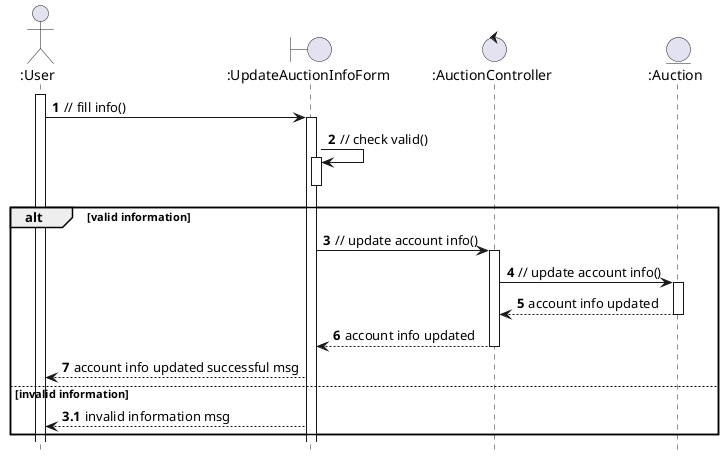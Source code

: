 @startuml Update Account Information
hide footbox
actor ":User" as User
boundary ":UpdateAuctionInfoForm" as UpdateAccountBoundary
control ":AuctionController" as AccountController
entity ":Auction" as AccountEntity

autonumber
activate User
User -> UpdateAccountBoundary: // fill info()
activate UpdateAccountBoundary

UpdateAccountBoundary -> UpdateAccountBoundary: // check valid()
activate UpdateAccountBoundary
deactivate UpdateAccountBoundary

alt valid information

    UpdateAccountBoundary -> AccountController: // update account info()
    activate AccountController
    AccountController -> AccountEntity: // update account info()
    activate AccountEntity
    AccountEntity --> AccountController: account info updated
    deactivate AccountEntity
    AccountController --> UpdateAccountBoundary: account info updated
    deactivate AccountController
    UpdateAccountBoundary --> User: account info updated successful msg


else invalid information
    
    autonumber 3.1
    UpdateAccountBoundary --> User: invalid information msg

end
@enduml